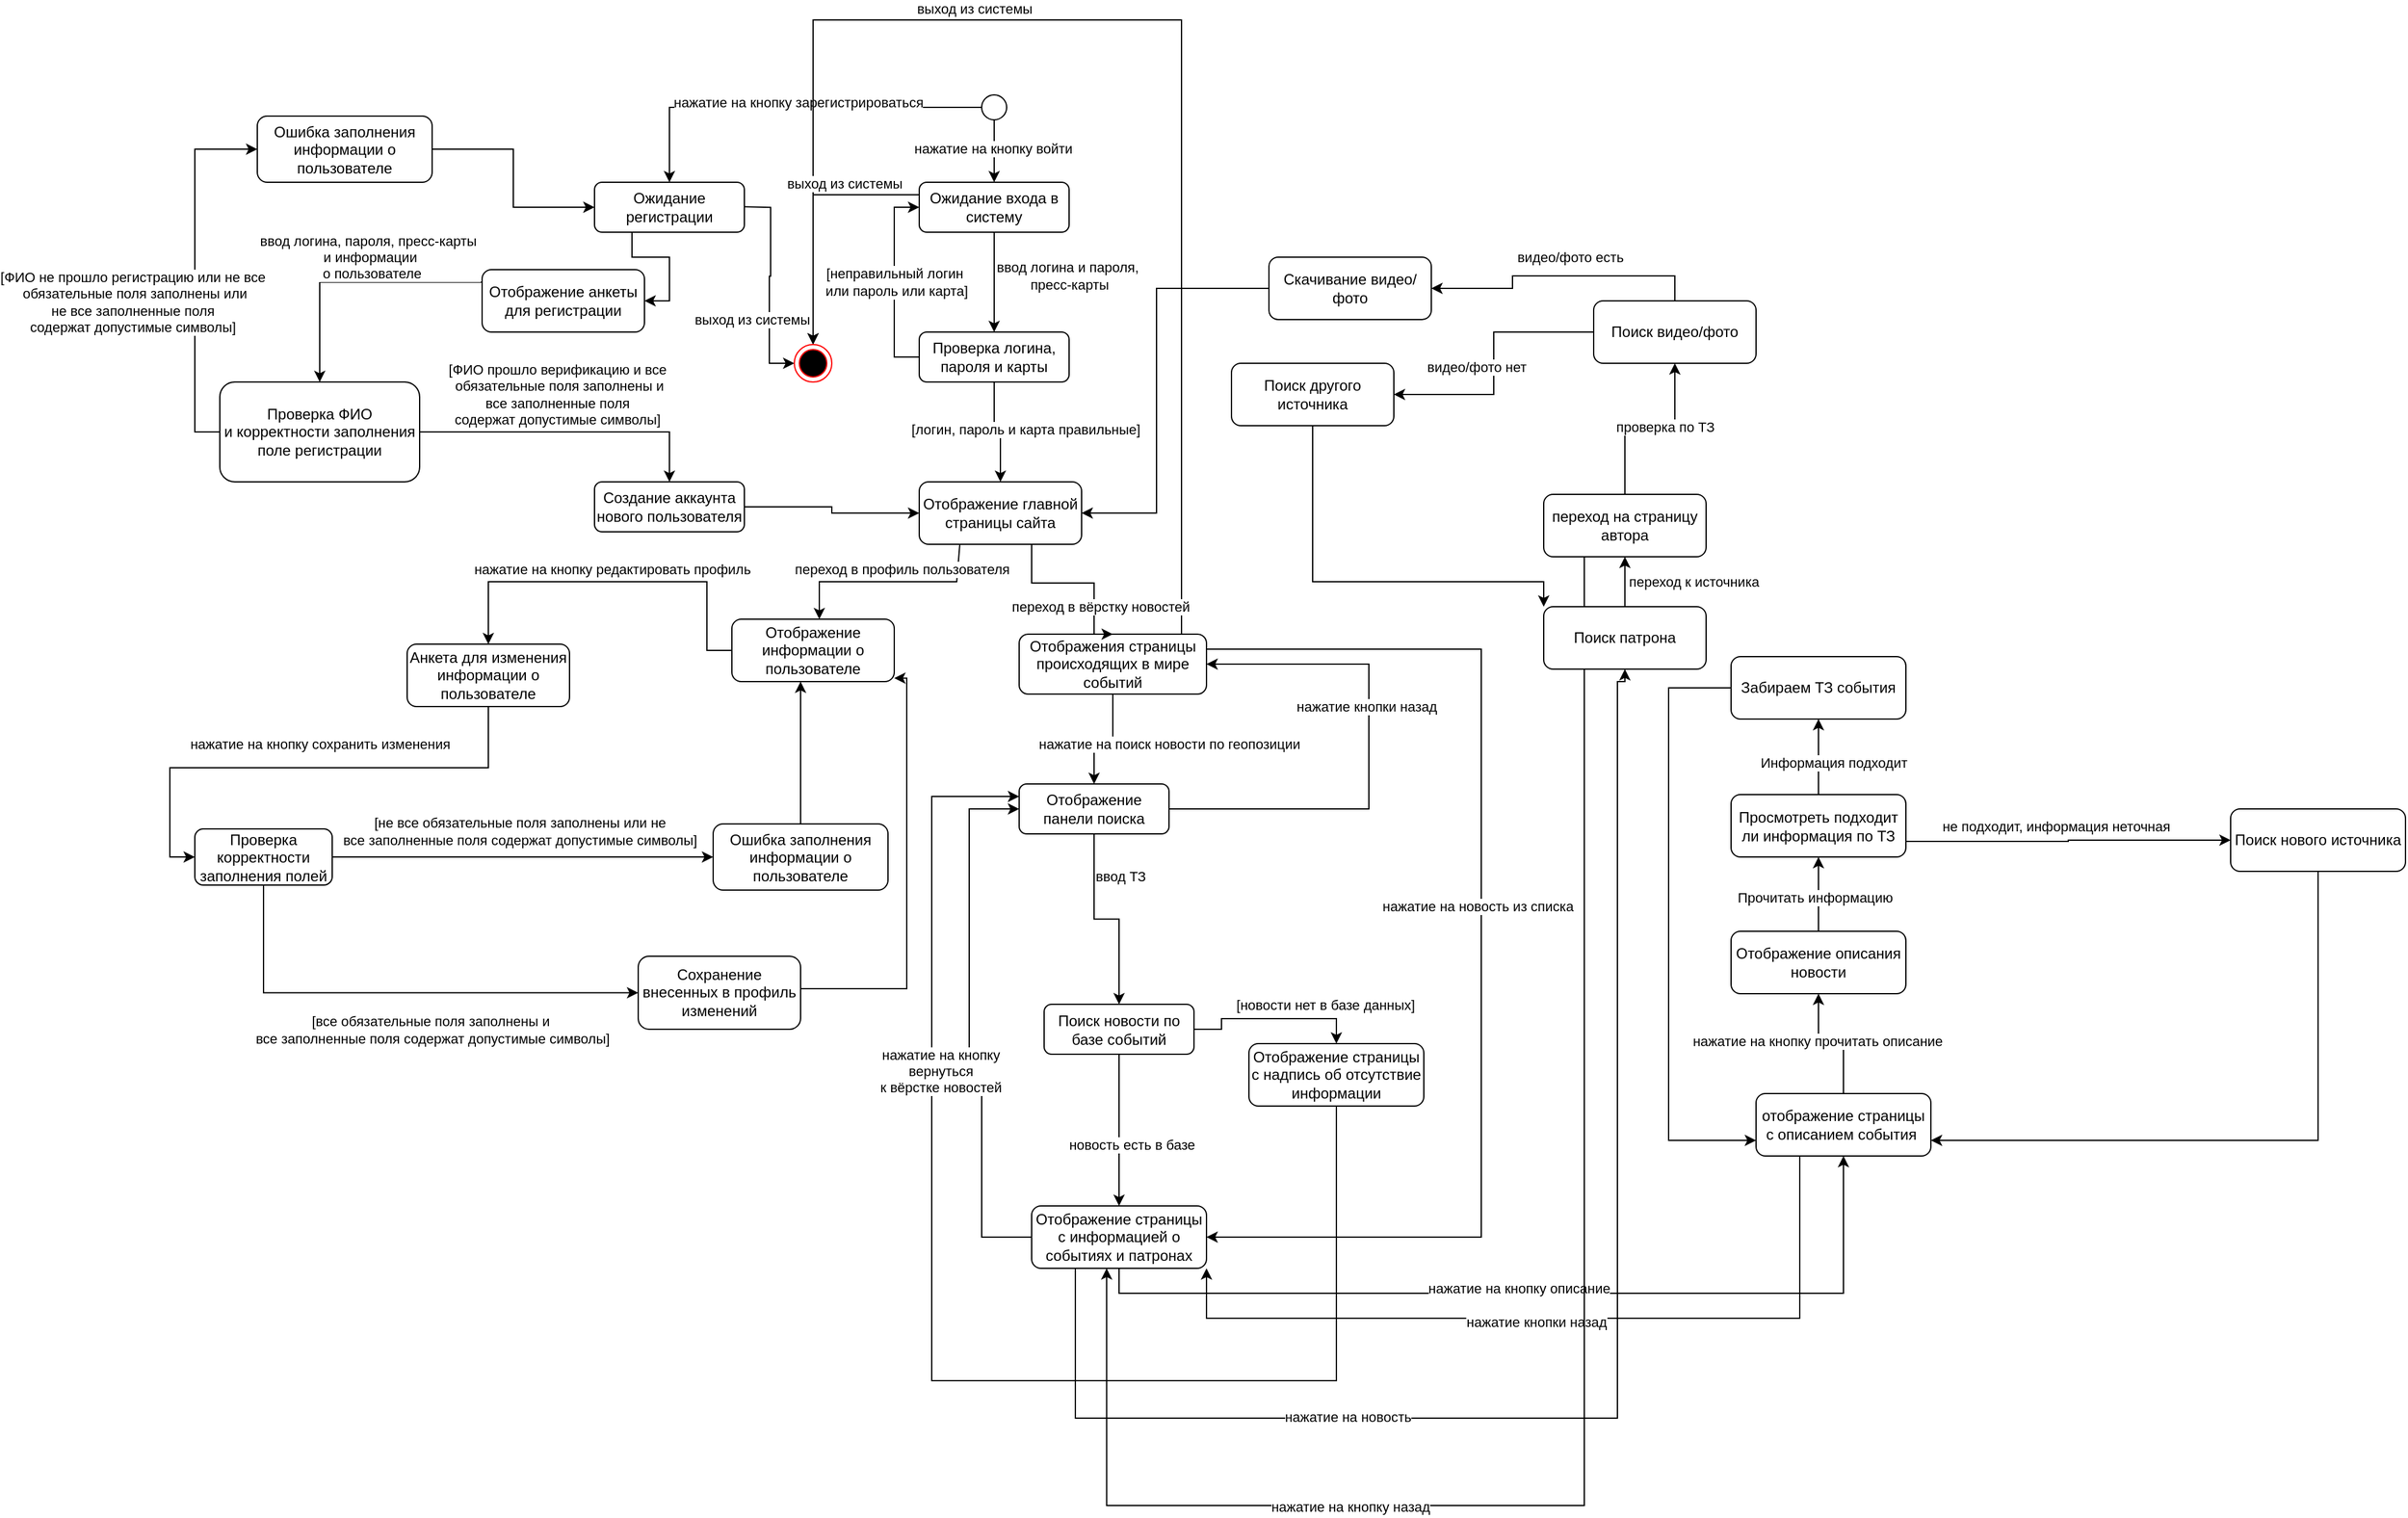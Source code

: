 <mxfile version="25.0.3">
  <diagram name="Страница — 1" id="CQMrf1lWNn9pbY3fDf8r">
    <mxGraphModel dx="3103" dy="2434" grid="1" gridSize="10" guides="1" tooltips="1" connect="1" arrows="1" fold="1" page="1" pageScale="1" pageWidth="827" pageHeight="1169" math="0" shadow="0">
      <root>
        <mxCell id="0" />
        <mxCell id="1" parent="0" />
        <mxCell id="x12aQ69rx99nIMiCHYCn-129" style="edgeStyle=orthogonalEdgeStyle;rounded=0;orthogonalLoop=1;jettySize=auto;html=1;exitX=0.5;exitY=1;exitDx=0;exitDy=0;" parent="1" source="x12aQ69rx99nIMiCHYCn-76" target="x12aQ69rx99nIMiCHYCn-128" edge="1">
          <mxGeometry relative="1" as="geometry" />
        </mxCell>
        <mxCell id="x12aQ69rx99nIMiCHYCn-54" style="edgeStyle=orthogonalEdgeStyle;rounded=0;orthogonalLoop=1;jettySize=auto;html=1;entryX=0.5;entryY=0;entryDx=0;entryDy=0;" parent="1" source="x12aQ69rx99nIMiCHYCn-57" target="x12aQ69rx99nIMiCHYCn-65" edge="1">
          <mxGeometry relative="1" as="geometry" />
        </mxCell>
        <mxCell id="x12aQ69rx99nIMiCHYCn-55" value="ввод логина и пароля,&amp;nbsp;&lt;div&gt;пресс-карты&lt;/div&gt;" style="edgeLabel;html=1;align=center;verticalAlign=middle;resizable=0;points=[];" parent="x12aQ69rx99nIMiCHYCn-54" vertex="1" connectable="0">
          <mxGeometry x="-0.12" y="1" relative="1" as="geometry">
            <mxPoint x="59" as="offset" />
          </mxGeometry>
        </mxCell>
        <mxCell id="x12aQ69rx99nIMiCHYCn-56" style="edgeStyle=orthogonalEdgeStyle;rounded=0;orthogonalLoop=1;jettySize=auto;html=1;entryX=0.5;entryY=0;entryDx=0;entryDy=0;exitX=0;exitY=0.25;exitDx=0;exitDy=0;" parent="1" source="x12aQ69rx99nIMiCHYCn-57" target="x12aQ69rx99nIMiCHYCn-98" edge="1">
          <mxGeometry relative="1" as="geometry" />
        </mxCell>
        <mxCell id="x12aQ69rx99nIMiCHYCn-57" value="Ожидание входа в систему" style="rounded=1;whiteSpace=wrap;html=1;" parent="1" vertex="1">
          <mxGeometry x="440" y="80" width="120" height="40" as="geometry" />
        </mxCell>
        <mxCell id="x12aQ69rx99nIMiCHYCn-58" style="edgeStyle=orthogonalEdgeStyle;rounded=0;orthogonalLoop=1;jettySize=auto;html=1;entryX=0.5;entryY=0;entryDx=0;entryDy=0;" parent="1" source="x12aQ69rx99nIMiCHYCn-60" target="x12aQ69rx99nIMiCHYCn-57" edge="1">
          <mxGeometry relative="1" as="geometry" />
        </mxCell>
        <mxCell id="x12aQ69rx99nIMiCHYCn-150" value="нажатие на кнопку войти" style="edgeLabel;html=1;align=center;verticalAlign=middle;resizable=0;points=[];" parent="x12aQ69rx99nIMiCHYCn-58" vertex="1" connectable="0">
          <mxGeometry x="-0.072" y="-1" relative="1" as="geometry">
            <mxPoint as="offset" />
          </mxGeometry>
        </mxCell>
        <mxCell id="x12aQ69rx99nIMiCHYCn-59" style="edgeStyle=orthogonalEdgeStyle;rounded=0;orthogonalLoop=1;jettySize=auto;html=1;entryX=0.5;entryY=0;entryDx=0;entryDy=0;" parent="1" source="x12aQ69rx99nIMiCHYCn-60" target="x12aQ69rx99nIMiCHYCn-87" edge="1">
          <mxGeometry relative="1" as="geometry" />
        </mxCell>
        <mxCell id="x12aQ69rx99nIMiCHYCn-149" value="нажатие на кнопку зарегистрироваться" style="edgeLabel;html=1;align=center;verticalAlign=middle;resizable=0;points=[];" parent="x12aQ69rx99nIMiCHYCn-59" vertex="1" connectable="0">
          <mxGeometry x="-0.052" y="-4" relative="1" as="geometry">
            <mxPoint as="offset" />
          </mxGeometry>
        </mxCell>
        <mxCell id="x12aQ69rx99nIMiCHYCn-60" value="" style="ellipse;whiteSpace=wrap;html=1;aspect=fixed;" parent="1" vertex="1">
          <mxGeometry x="490" y="10" width="20" height="20" as="geometry" />
        </mxCell>
        <mxCell id="x12aQ69rx99nIMiCHYCn-61" style="edgeStyle=orthogonalEdgeStyle;rounded=0;orthogonalLoop=1;jettySize=auto;html=1;entryX=0;entryY=0.5;entryDx=0;entryDy=0;exitX=0;exitY=0.5;exitDx=0;exitDy=0;" parent="1" source="x12aQ69rx99nIMiCHYCn-65" target="x12aQ69rx99nIMiCHYCn-57" edge="1">
          <mxGeometry relative="1" as="geometry">
            <mxPoint x="430" y="200" as="sourcePoint" />
            <mxPoint x="370" y="130" as="targetPoint" />
          </mxGeometry>
        </mxCell>
        <mxCell id="x12aQ69rx99nIMiCHYCn-62" value="[неправильный логин&lt;div&gt;&amp;nbsp;или пароль или карта&lt;span style=&quot;background-color: rgb(251, 251, 251); text-wrap: wrap;&quot;&gt;]&lt;/span&gt;&lt;/div&gt;" style="edgeLabel;html=1;align=center;verticalAlign=middle;resizable=0;points=[];" parent="x12aQ69rx99nIMiCHYCn-61" vertex="1" connectable="0">
          <mxGeometry x="0.077" y="4" relative="1" as="geometry">
            <mxPoint x="4" y="6" as="offset" />
          </mxGeometry>
        </mxCell>
        <mxCell id="x12aQ69rx99nIMiCHYCn-63" style="edgeStyle=orthogonalEdgeStyle;rounded=0;orthogonalLoop=1;jettySize=auto;html=1;entryX=0.5;entryY=0;entryDx=0;entryDy=0;" parent="1" source="x12aQ69rx99nIMiCHYCn-65" target="x12aQ69rx99nIMiCHYCn-101" edge="1">
          <mxGeometry relative="1" as="geometry">
            <mxPoint x="500" y="310" as="targetPoint" />
          </mxGeometry>
        </mxCell>
        <mxCell id="x12aQ69rx99nIMiCHYCn-64" value="[логин, пароль и карта правильные&lt;span style=&quot;background-color: rgb(251, 251, 251); text-wrap: wrap;&quot;&gt;]&lt;/span&gt;" style="edgeLabel;html=1;align=center;verticalAlign=middle;resizable=0;points=[];" parent="x12aQ69rx99nIMiCHYCn-63" vertex="1" connectable="0">
          <mxGeometry x="0.15" y="-1" relative="1" as="geometry">
            <mxPoint x="21" y="-6" as="offset" />
          </mxGeometry>
        </mxCell>
        <mxCell id="x12aQ69rx99nIMiCHYCn-65" value="Проверка логина, пароля и карты" style="rounded=1;whiteSpace=wrap;html=1;" parent="1" vertex="1">
          <mxGeometry x="440" y="200" width="120" height="40" as="geometry" />
        </mxCell>
        <mxCell id="x12aQ69rx99nIMiCHYCn-67" style="edgeStyle=orthogonalEdgeStyle;rounded=0;orthogonalLoop=1;jettySize=auto;html=1;exitX=0.5;exitY=1;exitDx=0;exitDy=0;entryX=0.5;entryY=0;entryDx=0;entryDy=0;" parent="1" source="x12aQ69rx99nIMiCHYCn-69" target="x12aQ69rx99nIMiCHYCn-72" edge="1">
          <mxGeometry relative="1" as="geometry" />
        </mxCell>
        <mxCell id="x12aQ69rx99nIMiCHYCn-68" value="нажатие на поиск новости по геопозиции" style="edgeLabel;html=1;align=center;verticalAlign=middle;resizable=0;points=[];" parent="x12aQ69rx99nIMiCHYCn-67" vertex="1" connectable="0">
          <mxGeometry x="-0.05" y="-1" relative="1" as="geometry">
            <mxPoint x="50" y="5" as="offset" />
          </mxGeometry>
        </mxCell>
        <mxCell id="x12aQ69rx99nIMiCHYCn-151" style="edgeStyle=orthogonalEdgeStyle;rounded=0;orthogonalLoop=1;jettySize=auto;html=1;exitX=1;exitY=0.25;exitDx=0;exitDy=0;entryX=1;entryY=0.5;entryDx=0;entryDy=0;" parent="1" source="x12aQ69rx99nIMiCHYCn-69" target="x12aQ69rx99nIMiCHYCn-128" edge="1">
          <mxGeometry relative="1" as="geometry">
            <Array as="points">
              <mxPoint x="890" y="454" />
              <mxPoint x="890" y="925" />
            </Array>
          </mxGeometry>
        </mxCell>
        <mxCell id="x12aQ69rx99nIMiCHYCn-152" value="нажатие на новость из списка" style="edgeLabel;html=1;align=center;verticalAlign=middle;resizable=0;points=[];" parent="x12aQ69rx99nIMiCHYCn-151" vertex="1" connectable="0">
          <mxGeometry x="-0.065" y="-3" relative="1" as="geometry">
            <mxPoint as="offset" />
          </mxGeometry>
        </mxCell>
        <mxCell id="paC2yLpB5WYUFo3zE5o6-17" style="edgeStyle=orthogonalEdgeStyle;rounded=0;orthogonalLoop=1;jettySize=auto;html=1;" parent="1" target="x12aQ69rx99nIMiCHYCn-98" edge="1">
          <mxGeometry relative="1" as="geometry">
            <mxPoint x="660" y="450" as="sourcePoint" />
            <mxPoint x="355" y="243" as="targetPoint" />
            <Array as="points">
              <mxPoint x="650" y="450" />
              <mxPoint x="650" y="-50" />
              <mxPoint x="355" y="-50" />
            </Array>
          </mxGeometry>
        </mxCell>
        <mxCell id="x12aQ69rx99nIMiCHYCn-69" value="Отображения страницы происходящих в мире событий" style="rounded=1;whiteSpace=wrap;html=1;" parent="1" vertex="1">
          <mxGeometry x="520" y="442" width="150" height="48" as="geometry" />
        </mxCell>
        <mxCell id="x12aQ69rx99nIMiCHYCn-70" style="edgeStyle=orthogonalEdgeStyle;rounded=0;orthogonalLoop=1;jettySize=auto;html=1;entryX=0.5;entryY=0;entryDx=0;entryDy=0;" parent="1" source="x12aQ69rx99nIMiCHYCn-72" target="x12aQ69rx99nIMiCHYCn-76" edge="1">
          <mxGeometry relative="1" as="geometry" />
        </mxCell>
        <mxCell id="x12aQ69rx99nIMiCHYCn-71" value="новость есть в базе" style="edgeLabel;html=1;align=center;verticalAlign=middle;resizable=0;points=[];" parent="x12aQ69rx99nIMiCHYCn-70" vertex="1" connectable="0">
          <mxGeometry x="-0.033" y="-2" relative="1" as="geometry">
            <mxPoint x="22" y="178" as="offset" />
          </mxGeometry>
        </mxCell>
        <mxCell id="x12aQ69rx99nIMiCHYCn-147" style="edgeStyle=orthogonalEdgeStyle;rounded=0;orthogonalLoop=1;jettySize=auto;html=1;exitX=1;exitY=0.5;exitDx=0;exitDy=0;entryX=1;entryY=0.5;entryDx=0;entryDy=0;" parent="1" source="x12aQ69rx99nIMiCHYCn-72" target="x12aQ69rx99nIMiCHYCn-69" edge="1">
          <mxGeometry relative="1" as="geometry">
            <Array as="points">
              <mxPoint x="800" y="582" />
              <mxPoint x="800" y="466" />
            </Array>
          </mxGeometry>
        </mxCell>
        <mxCell id="x12aQ69rx99nIMiCHYCn-148" value="нажатие кнопки назад" style="edgeLabel;html=1;align=center;verticalAlign=middle;resizable=0;points=[];" parent="x12aQ69rx99nIMiCHYCn-147" vertex="1" connectable="0">
          <mxGeometry x="0.069" y="2" relative="1" as="geometry">
            <mxPoint y="-25" as="offset" />
          </mxGeometry>
        </mxCell>
        <mxCell id="x12aQ69rx99nIMiCHYCn-72" value="Отображение панели поиска" style="rounded=1;whiteSpace=wrap;html=1;" parent="1" vertex="1">
          <mxGeometry x="520" y="562" width="120" height="40" as="geometry" />
        </mxCell>
        <mxCell id="x12aQ69rx99nIMiCHYCn-131" style="edgeStyle=orthogonalEdgeStyle;rounded=0;orthogonalLoop=1;jettySize=auto;html=1;exitX=1;exitY=0.5;exitDx=0;exitDy=0;entryX=0.5;entryY=0;entryDx=0;entryDy=0;" parent="1" source="x12aQ69rx99nIMiCHYCn-76" target="x12aQ69rx99nIMiCHYCn-130" edge="1">
          <mxGeometry relative="1" as="geometry" />
        </mxCell>
        <mxCell id="x12aQ69rx99nIMiCHYCn-76" value="Поиск новости по базе событий" style="rounded=1;whiteSpace=wrap;html=1;" parent="1" vertex="1">
          <mxGeometry x="540" y="738.5" width="120" height="40" as="geometry" />
        </mxCell>
        <mxCell id="x12aQ69rx99nIMiCHYCn-85" style="edgeStyle=orthogonalEdgeStyle;rounded=0;orthogonalLoop=1;jettySize=auto;html=1;entryX=0.5;entryY=0;entryDx=0;entryDy=0;exitX=0;exitY=0.5;exitDx=0;exitDy=0;" parent="1" source="x12aQ69rx99nIMiCHYCn-138" target="x12aQ69rx99nIMiCHYCn-92" edge="1">
          <mxGeometry relative="1" as="geometry">
            <Array as="points">
              <mxPoint x="90" y="160" />
              <mxPoint x="-40" y="160" />
            </Array>
          </mxGeometry>
        </mxCell>
        <mxCell id="x12aQ69rx99nIMiCHYCn-86" value="ввод логина, пароля, пресс-карты&amp;nbsp;&lt;div&gt;и информации&lt;/div&gt;&lt;div&gt;&amp;nbsp;о пользователе&lt;/div&gt;" style="edgeLabel;html=1;align=center;verticalAlign=middle;resizable=0;points=[];" parent="x12aQ69rx99nIMiCHYCn-85" vertex="1" connectable="0">
          <mxGeometry x="-0.113" y="4" relative="1" as="geometry">
            <mxPoint x="-5" y="-24" as="offset" />
          </mxGeometry>
        </mxCell>
        <mxCell id="x12aQ69rx99nIMiCHYCn-139" style="edgeStyle=orthogonalEdgeStyle;rounded=0;orthogonalLoop=1;jettySize=auto;html=1;exitX=0.25;exitY=1;exitDx=0;exitDy=0;entryX=1;entryY=0.5;entryDx=0;entryDy=0;" parent="1" source="x12aQ69rx99nIMiCHYCn-87" target="x12aQ69rx99nIMiCHYCn-138" edge="1">
          <mxGeometry relative="1" as="geometry" />
        </mxCell>
        <mxCell id="x12aQ69rx99nIMiCHYCn-87" value="Ожидание регистрации" style="rounded=1;whiteSpace=wrap;html=1;" parent="1" vertex="1">
          <mxGeometry x="180" y="80" width="120" height="40" as="geometry" />
        </mxCell>
        <mxCell id="x12aQ69rx99nIMiCHYCn-88" style="edgeStyle=orthogonalEdgeStyle;rounded=0;orthogonalLoop=1;jettySize=auto;html=1;entryX=0.5;entryY=0;entryDx=0;entryDy=0;" parent="1" source="x12aQ69rx99nIMiCHYCn-92" target="x12aQ69rx99nIMiCHYCn-94" edge="1">
          <mxGeometry relative="1" as="geometry" />
        </mxCell>
        <mxCell id="x12aQ69rx99nIMiCHYCn-89" value="&lt;span style=&quot;color: rgba(0, 0, 0, 0); font-family: monospace; font-size: 0px; text-align: start; background-color: rgb(251, 251, 251);&quot;&gt;%3CmxGraphModel%3E%3Croot%3E%3CmxCell%20id%3D%220%22%2F%3E%3CmxCell%20id%3D%221%22%20parent%3D%220%22%2F%3E%3CmxCell%20id%3D%222%22%20value%3D%22%5B%D0%BB%D0%BE%D0%B3%D0%B8%D0%BD%20%D1%83%D0%B6%D0%B5%20%D0%B7%D0%B0%D0%BD%D1%8F%D1%82%20%D0%B8%D0%BB%D0%B8%20%D0%BD%D0%B5%20%D0%B2%D1%81%D0%B5%26lt%3Bdiv%26gt%3B%26amp%3Bnbsp%3B%D0%BE%D0%B1%D1%8F%D0%B7%D0%B0%D1%82%D0%B5%D0%BB%D1%8C%D0%BD%D1%8B%D0%B5%20%D0%BF%D0%BE%D0%BB%D1%8F%20%D0%B7%D0%B0%D0%BF%D0%BE%D0%BB%D0%BD%D0%B5%D0%BD%D1%8B%20%D0%B8%D0%BB%D0%B8%26lt%3B%2Fdiv%26gt%3B%26lt%3Bdiv%26gt%3B%26amp%3Bnbsp%3B%D0%BD%D0%B5%20%D0%B2%D1%81%D0%B5%20%D0%B7%D0%B0%D0%BF%D0%BE%D0%BB%D0%BD%D0%B5%D0%BD%D0%BD%D1%8B%D0%B5%20%D0%BF%D0%BE%D0%BB%D1%8F%26amp%3Bnbsp%3B%26lt%3B%2Fdiv%26gt%3B%26lt%3Bdiv%26gt%3B%D1%81%D0%BE%D0%B4%D0%B5%D1%80%D0%B6%D0%B0%D1%82%20%D0%B4%D0%BE%D0%BF%D1%83%D1%81%D1%82%D0%B8%D0%BC%D1%8B%D0%B5%20%D1%81%D0%B8%D0%BC%D0%B2%D0%BE%D0%BB%D1%8B%5D%26lt%3B%2Fdiv%26gt%3B%22%20style%3D%22edgeLabel%3Bhtml%3D1%3Balign%3Dcenter%3BverticalAlign%3Dmiddle%3Bresizable%3D0%3Bpoints%3D%5B%5D%3B%22%20vertex%3D%221%22%20connectable%3D%220%22%20parent%3D%221%22%3E%3CmxGeometry%20x%3D%22-190%22%20y%3D%22175.4%22%20as%3D%22geometry%22%2F%3E%3C%2FmxCell%3E%3C%2Froot%3E%3C%2FmxGraphModel%3E&lt;/span&gt;" style="edgeLabel;html=1;align=center;verticalAlign=middle;resizable=0;points=[];" parent="x12aQ69rx99nIMiCHYCn-88" vertex="1" connectable="0">
          <mxGeometry x="-0.092" y="-2" relative="1" as="geometry">
            <mxPoint x="-28" y="3" as="offset" />
          </mxGeometry>
        </mxCell>
        <mxCell id="x12aQ69rx99nIMiCHYCn-142" style="edgeStyle=orthogonalEdgeStyle;rounded=0;orthogonalLoop=1;jettySize=auto;html=1;exitX=0;exitY=0.5;exitDx=0;exitDy=0;entryX=0;entryY=0.5;entryDx=0;entryDy=0;" parent="1" source="x12aQ69rx99nIMiCHYCn-92" target="x12aQ69rx99nIMiCHYCn-140" edge="1">
          <mxGeometry relative="1" as="geometry" />
        </mxCell>
        <mxCell id="x12aQ69rx99nIMiCHYCn-143" value="[ФИО не прошло регистрацию или не все&lt;div&gt;&amp;nbsp;обязательные поля заполнены или&lt;/div&gt;&lt;div&gt;&amp;nbsp;не все заполненные поля&amp;nbsp;&lt;/div&gt;&lt;div&gt;содержат допустимые символы]&lt;/div&gt;" style="edgeLabel;html=1;align=center;verticalAlign=middle;resizable=0;points=[];" parent="x12aQ69rx99nIMiCHYCn-142" vertex="1" connectable="0">
          <mxGeometry x="0.067" y="-3" relative="1" as="geometry">
            <mxPoint x="-53" y="34" as="offset" />
          </mxGeometry>
        </mxCell>
        <mxCell id="x12aQ69rx99nIMiCHYCn-92" value="Проверка ФИО&lt;div&gt;и корректности заполнения поле регистрации&lt;/div&gt;" style="rounded=1;whiteSpace=wrap;html=1;" parent="1" vertex="1">
          <mxGeometry x="-120" y="240" width="160" height="80" as="geometry" />
        </mxCell>
        <mxCell id="x12aQ69rx99nIMiCHYCn-93" style="edgeStyle=orthogonalEdgeStyle;rounded=0;orthogonalLoop=1;jettySize=auto;html=1;entryX=0;entryY=0.5;entryDx=0;entryDy=0;" parent="1" source="x12aQ69rx99nIMiCHYCn-94" target="x12aQ69rx99nIMiCHYCn-101" edge="1">
          <mxGeometry relative="1" as="geometry" />
        </mxCell>
        <mxCell id="x12aQ69rx99nIMiCHYCn-94" value="Создание аккаунта нового пользователя" style="rounded=1;whiteSpace=wrap;html=1;" parent="1" vertex="1">
          <mxGeometry x="180" y="320" width="120" height="40" as="geometry" />
        </mxCell>
        <mxCell id="x12aQ69rx99nIMiCHYCn-97" style="edgeStyle=orthogonalEdgeStyle;rounded=0;orthogonalLoop=1;jettySize=auto;html=1;entryX=0;entryY=0.5;entryDx=0;entryDy=0;" parent="1" target="x12aQ69rx99nIMiCHYCn-98" edge="1">
          <mxGeometry relative="1" as="geometry">
            <mxPoint x="300" y="99.58" as="sourcePoint" />
            <mxPoint x="360" y="100" as="targetPoint" />
          </mxGeometry>
        </mxCell>
        <mxCell id="x12aQ69rx99nIMiCHYCn-98" value="" style="ellipse;html=1;shape=endState;fillColor=#000000;strokeColor=#ff0000;" parent="1" vertex="1">
          <mxGeometry x="340" y="210" width="30" height="30" as="geometry" />
        </mxCell>
        <mxCell id="x12aQ69rx99nIMiCHYCn-99" style="edgeStyle=orthogonalEdgeStyle;rounded=0;orthogonalLoop=1;jettySize=auto;html=1;entryX=0.5;entryY=0;entryDx=0;entryDy=0;" parent="1" source="x12aQ69rx99nIMiCHYCn-101" target="x12aQ69rx99nIMiCHYCn-69" edge="1">
          <mxGeometry relative="1" as="geometry">
            <Array as="points">
              <mxPoint x="530" y="401" />
              <mxPoint x="580" y="401" />
            </Array>
          </mxGeometry>
        </mxCell>
        <mxCell id="x12aQ69rx99nIMiCHYCn-100" value="переход в вёрстку новостей" style="edgeLabel;html=1;align=center;verticalAlign=middle;resizable=0;points=[];" parent="x12aQ69rx99nIMiCHYCn-99" vertex="1" connectable="0">
          <mxGeometry x="-0.296" y="-1" relative="1" as="geometry">
            <mxPoint x="38" y="18" as="offset" />
          </mxGeometry>
        </mxCell>
        <mxCell id="x12aQ69rx99nIMiCHYCn-101" value="Отображение главной страницы сайта" style="rounded=1;whiteSpace=wrap;html=1;" parent="1" vertex="1">
          <mxGeometry x="440" y="320" width="130" height="50" as="geometry" />
        </mxCell>
        <mxCell id="x12aQ69rx99nIMiCHYCn-104" value="Отображение информации о пользователе" style="rounded=1;whiteSpace=wrap;html=1;" parent="1" vertex="1">
          <mxGeometry x="290" y="430" width="130" height="50" as="geometry" />
        </mxCell>
        <mxCell id="x12aQ69rx99nIMiCHYCn-105" value="" style="endArrow=classic;html=1;rounded=0;exitX=0.25;exitY=1;exitDx=0;exitDy=0;" parent="1" source="x12aQ69rx99nIMiCHYCn-101" edge="1">
          <mxGeometry width="50" height="50" relative="1" as="geometry">
            <mxPoint x="540" y="410" as="sourcePoint" />
            <mxPoint x="360" y="430" as="targetPoint" />
            <Array as="points">
              <mxPoint x="470" y="400" />
              <mxPoint x="360" y="400" />
            </Array>
          </mxGeometry>
        </mxCell>
        <mxCell id="x12aQ69rx99nIMiCHYCn-106" value="переход в профиль пользователя" style="edgeLabel;html=1;align=center;verticalAlign=middle;resizable=0;points=[];" parent="x12aQ69rx99nIMiCHYCn-105" vertex="1" connectable="0">
          <mxGeometry x="0.179" y="-1" relative="1" as="geometry">
            <mxPoint x="26" y="-9" as="offset" />
          </mxGeometry>
        </mxCell>
        <mxCell id="x12aQ69rx99nIMiCHYCn-108" value="выход из системы" style="edgeLabel;html=1;align=center;verticalAlign=middle;resizable=0;points=[];" parent="1" vertex="1" connectable="0">
          <mxGeometry x="380" y="80.996" as="geometry" />
        </mxCell>
        <mxCell id="x12aQ69rx99nIMiCHYCn-109" value="выход из системы" style="edgeLabel;html=1;align=center;verticalAlign=middle;resizable=0;points=[];" parent="1" vertex="1" connectable="0">
          <mxGeometry x="306" y="189.996" as="geometry" />
        </mxCell>
        <mxCell id="x12aQ69rx99nIMiCHYCn-118" style="edgeStyle=orthogonalEdgeStyle;rounded=0;orthogonalLoop=1;jettySize=auto;html=1;exitX=0.5;exitY=1;exitDx=0;exitDy=0;entryX=0;entryY=0.5;entryDx=0;entryDy=0;" parent="1" source="x12aQ69rx99nIMiCHYCn-110" target="x12aQ69rx99nIMiCHYCn-114" edge="1">
          <mxGeometry relative="1" as="geometry" />
        </mxCell>
        <mxCell id="x12aQ69rx99nIMiCHYCn-110" value="Анкета для изменения информации о пользователе" style="rounded=1;whiteSpace=wrap;html=1;" parent="1" vertex="1">
          <mxGeometry x="30" y="450" width="130" height="50" as="geometry" />
        </mxCell>
        <mxCell id="x12aQ69rx99nIMiCHYCn-111" value="" style="endArrow=classic;html=1;rounded=0;exitX=0;exitY=0.5;exitDx=0;exitDy=0;entryX=0.5;entryY=0;entryDx=0;entryDy=0;" parent="1" source="x12aQ69rx99nIMiCHYCn-104" target="x12aQ69rx99nIMiCHYCn-110" edge="1">
          <mxGeometry width="50" height="50" relative="1" as="geometry">
            <mxPoint x="300" y="370" as="sourcePoint" />
            <mxPoint x="187" y="430" as="targetPoint" />
            <Array as="points">
              <mxPoint x="270" y="455" />
              <mxPoint x="270" y="400" />
              <mxPoint x="95" y="400" />
            </Array>
          </mxGeometry>
        </mxCell>
        <mxCell id="x12aQ69rx99nIMiCHYCn-112" value="нажатие на кнопку редактировать профиль" style="edgeLabel;html=1;align=center;verticalAlign=middle;resizable=0;points=[];" parent="x12aQ69rx99nIMiCHYCn-111" vertex="1" connectable="0">
          <mxGeometry x="0.179" y="-1" relative="1" as="geometry">
            <mxPoint x="26" y="-9" as="offset" />
          </mxGeometry>
        </mxCell>
        <mxCell id="x12aQ69rx99nIMiCHYCn-119" style="edgeStyle=orthogonalEdgeStyle;rounded=0;orthogonalLoop=1;jettySize=auto;html=1;exitX=0.5;exitY=1;exitDx=0;exitDy=0;entryX=0;entryY=0.5;entryDx=0;entryDy=0;" parent="1" source="x12aQ69rx99nIMiCHYCn-114" target="x12aQ69rx99nIMiCHYCn-117" edge="1">
          <mxGeometry relative="1" as="geometry" />
        </mxCell>
        <mxCell id="x12aQ69rx99nIMiCHYCn-122" style="edgeStyle=orthogonalEdgeStyle;rounded=0;orthogonalLoop=1;jettySize=auto;html=1;exitX=1;exitY=0.5;exitDx=0;exitDy=0;entryX=0;entryY=0.5;entryDx=0;entryDy=0;" parent="1" source="x12aQ69rx99nIMiCHYCn-114" target="x12aQ69rx99nIMiCHYCn-120" edge="1">
          <mxGeometry relative="1" as="geometry" />
        </mxCell>
        <mxCell id="x12aQ69rx99nIMiCHYCn-114" value="Проверка корректности заполнения полей" style="rounded=1;whiteSpace=wrap;html=1;" parent="1" vertex="1">
          <mxGeometry x="-140" y="598" width="110" height="45" as="geometry" />
        </mxCell>
        <mxCell id="x12aQ69rx99nIMiCHYCn-115" value="[все обязательные поля заполнены и&amp;nbsp;&lt;div&gt;все заполненные поля содержат допустимые символы&lt;span style=&quot;background-color: rgb(251, 251, 251); text-wrap: wrap;&quot;&gt;]&lt;/span&gt;&lt;/div&gt;" style="edgeLabel;html=1;align=center;verticalAlign=middle;resizable=0;points=[];" parent="1" vertex="1" connectable="0">
          <mxGeometry x="50" y="758.5" as="geometry" />
        </mxCell>
        <mxCell id="x12aQ69rx99nIMiCHYCn-125" style="edgeStyle=orthogonalEdgeStyle;rounded=0;orthogonalLoop=1;jettySize=auto;html=1;exitX=1;exitY=0.5;exitDx=0;exitDy=0;entryX=0.75;entryY=1;entryDx=0;entryDy=0;" parent="1" source="x12aQ69rx99nIMiCHYCn-117" edge="1">
          <mxGeometry relative="1" as="geometry">
            <mxPoint x="377.5" y="726.48" as="sourcePoint" />
            <mxPoint x="420" y="477.23" as="targetPoint" />
            <Array as="points">
              <mxPoint x="345" y="726" />
              <mxPoint x="430" y="726" />
              <mxPoint x="430" y="477" />
            </Array>
          </mxGeometry>
        </mxCell>
        <mxCell id="x12aQ69rx99nIMiCHYCn-117" value="Сохранение внесенных в профиль изменений" style="rounded=1;whiteSpace=wrap;html=1;" parent="1" vertex="1">
          <mxGeometry x="215" y="700" width="130" height="58.5" as="geometry" />
        </mxCell>
        <mxCell id="x12aQ69rx99nIMiCHYCn-124" style="edgeStyle=orthogonalEdgeStyle;rounded=0;orthogonalLoop=1;jettySize=auto;html=1;exitX=0.5;exitY=0;exitDx=0;exitDy=0;" parent="1" source="x12aQ69rx99nIMiCHYCn-120" target="x12aQ69rx99nIMiCHYCn-104" edge="1">
          <mxGeometry relative="1" as="geometry">
            <Array as="points">
              <mxPoint x="345" y="510" />
              <mxPoint x="345" y="510" />
            </Array>
          </mxGeometry>
        </mxCell>
        <mxCell id="x12aQ69rx99nIMiCHYCn-120" value="Ошибка заполнения информации о пользователе" style="rounded=1;whiteSpace=wrap;html=1;" parent="1" vertex="1">
          <mxGeometry x="275" y="594" width="140" height="53" as="geometry" />
        </mxCell>
        <mxCell id="x12aQ69rx99nIMiCHYCn-123" value="[не все обязательные поля заполнены или не&lt;div&gt;все заполненные поля содержат допустимые символы&lt;span style=&quot;background-color: rgb(251, 251, 251); text-wrap: wrap;&quot;&gt;]&lt;/span&gt;&lt;/div&gt;" style="edgeLabel;html=1;align=center;verticalAlign=middle;resizable=0;points=[];" parent="1" vertex="1" connectable="0">
          <mxGeometry x="120" y="602" as="geometry">
            <mxPoint y="-2" as="offset" />
          </mxGeometry>
        </mxCell>
        <mxCell id="x12aQ69rx99nIMiCHYCn-126" value="нажатие на кнопку сохранить изменения" style="edgeLabel;html=1;align=center;verticalAlign=middle;resizable=0;points=[];" parent="1" vertex="1" connectable="0">
          <mxGeometry x="-40.003" y="530" as="geometry" />
        </mxCell>
        <mxCell id="x12aQ69rx99nIMiCHYCn-127" value="ввод ТЗ" style="edgeLabel;html=1;align=center;verticalAlign=middle;resizable=0;points=[];" parent="1" vertex="1" connectable="0">
          <mxGeometry x="610.0" y="620.497" as="geometry">
            <mxPoint x="-9" y="15" as="offset" />
          </mxGeometry>
        </mxCell>
        <mxCell id="x12aQ69rx99nIMiCHYCn-133" style="edgeStyle=orthogonalEdgeStyle;rounded=0;orthogonalLoop=1;jettySize=auto;html=1;entryX=0;entryY=0.5;entryDx=0;entryDy=0;exitX=0;exitY=0.5;exitDx=0;exitDy=0;" parent="1" source="x12aQ69rx99nIMiCHYCn-128" target="x12aQ69rx99nIMiCHYCn-72" edge="1">
          <mxGeometry relative="1" as="geometry">
            <Array as="points">
              <mxPoint x="490" y="925" />
              <mxPoint x="490" y="800" />
              <mxPoint x="480" y="800" />
              <mxPoint x="480" y="582" />
            </Array>
          </mxGeometry>
        </mxCell>
        <mxCell id="x12aQ69rx99nIMiCHYCn-154" style="edgeStyle=orthogonalEdgeStyle;rounded=0;orthogonalLoop=1;jettySize=auto;html=1;exitX=0.5;exitY=1;exitDx=0;exitDy=0;" parent="1" source="x12aQ69rx99nIMiCHYCn-128" target="x12aQ69rx99nIMiCHYCn-153" edge="1">
          <mxGeometry relative="1" as="geometry" />
        </mxCell>
        <mxCell id="x12aQ69rx99nIMiCHYCn-155" value="нажатие на кнопку описание" style="edgeLabel;html=1;align=center;verticalAlign=middle;resizable=0;points=[];" parent="x12aQ69rx99nIMiCHYCn-154" vertex="1" connectable="0">
          <mxGeometry x="-0.042" y="4" relative="1" as="geometry">
            <mxPoint as="offset" />
          </mxGeometry>
        </mxCell>
        <mxCell id="x12aQ69rx99nIMiCHYCn-128" value="Отображение страницы с информацией о событиях и патронах" style="rounded=1;whiteSpace=wrap;html=1;" parent="1" vertex="1">
          <mxGeometry x="530" y="900" width="140" height="50" as="geometry" />
        </mxCell>
        <mxCell id="x12aQ69rx99nIMiCHYCn-135" style="edgeStyle=orthogonalEdgeStyle;rounded=0;orthogonalLoop=1;jettySize=auto;html=1;exitX=0.5;exitY=1;exitDx=0;exitDy=0;entryX=0;entryY=0.25;entryDx=0;entryDy=0;" parent="1" source="x12aQ69rx99nIMiCHYCn-130" target="x12aQ69rx99nIMiCHYCn-72" edge="1">
          <mxGeometry relative="1" as="geometry">
            <Array as="points">
              <mxPoint x="774" y="1040" />
              <mxPoint x="450" y="1040" />
              <mxPoint x="450" y="572" />
            </Array>
          </mxGeometry>
        </mxCell>
        <mxCell id="x12aQ69rx99nIMiCHYCn-130" value="Отображение страницы с надпись об отсутствие информации" style="rounded=1;whiteSpace=wrap;html=1;" parent="1" vertex="1">
          <mxGeometry x="704" y="770" width="140" height="50" as="geometry" />
        </mxCell>
        <mxCell id="x12aQ69rx99nIMiCHYCn-132" value="[новости нет в базе данных]" style="edgeLabel;html=1;align=center;verticalAlign=middle;resizable=0;points=[];" parent="1" vertex="1" connectable="0">
          <mxGeometry x="765" y="738.503" as="geometry" />
        </mxCell>
        <mxCell id="x12aQ69rx99nIMiCHYCn-134" value="нажатие на кнопку&lt;div&gt;&amp;nbsp;вернуться&amp;nbsp;&lt;div&gt;к вёрстке новостей&lt;/div&gt;&lt;/div&gt;" style="edgeLabel;html=1;align=center;verticalAlign=middle;resizable=0;points=[];" parent="1" vertex="1" connectable="0">
          <mxGeometry x="460.0" y="794.997" as="geometry">
            <mxPoint x="-3" y="-3" as="offset" />
          </mxGeometry>
        </mxCell>
        <mxCell id="x12aQ69rx99nIMiCHYCn-138" value="Отображение анкеты для регистрации" style="rounded=1;whiteSpace=wrap;html=1;" parent="1" vertex="1">
          <mxGeometry x="90" y="150" width="130" height="50" as="geometry" />
        </mxCell>
        <mxCell id="x12aQ69rx99nIMiCHYCn-144" style="edgeStyle=orthogonalEdgeStyle;rounded=0;orthogonalLoop=1;jettySize=auto;html=1;exitX=1;exitY=0.5;exitDx=0;exitDy=0;entryX=0;entryY=0.5;entryDx=0;entryDy=0;" parent="1" source="x12aQ69rx99nIMiCHYCn-140" target="x12aQ69rx99nIMiCHYCn-87" edge="1">
          <mxGeometry relative="1" as="geometry" />
        </mxCell>
        <mxCell id="x12aQ69rx99nIMiCHYCn-140" value="Ошибка заполнения информации о пользователе" style="rounded=1;whiteSpace=wrap;html=1;" parent="1" vertex="1">
          <mxGeometry x="-90" y="27" width="140" height="53" as="geometry" />
        </mxCell>
        <mxCell id="x12aQ69rx99nIMiCHYCn-145" value="[ФИО прошло верификацию и все&lt;div&gt;&amp;nbsp;обязательные поля заполнены и&lt;/div&gt;&lt;div&gt;&amp;nbsp;все заполненные поля&amp;nbsp;&lt;/div&gt;&lt;div&gt;содержат допустимые символы]&lt;/div&gt;" style="edgeLabel;html=1;align=center;verticalAlign=middle;resizable=0;points=[];" parent="1" vertex="1" connectable="0">
          <mxGeometry x="150" y="250.0" as="geometry" />
        </mxCell>
        <mxCell id="x12aQ69rx99nIMiCHYCn-157" style="edgeStyle=orthogonalEdgeStyle;rounded=0;orthogonalLoop=1;jettySize=auto;html=1;exitX=0.5;exitY=0;exitDx=0;exitDy=0;entryX=0.5;entryY=1;entryDx=0;entryDy=0;" parent="1" source="x12aQ69rx99nIMiCHYCn-153" target="x12aQ69rx99nIMiCHYCn-156" edge="1">
          <mxGeometry relative="1" as="geometry" />
        </mxCell>
        <mxCell id="x12aQ69rx99nIMiCHYCn-158" value="нажатие на кнопку прочитать описание" style="edgeLabel;html=1;align=center;verticalAlign=middle;resizable=0;points=[];" parent="x12aQ69rx99nIMiCHYCn-157" vertex="1" connectable="0">
          <mxGeometry x="0.239" y="1" relative="1" as="geometry">
            <mxPoint as="offset" />
          </mxGeometry>
        </mxCell>
        <mxCell id="x12aQ69rx99nIMiCHYCn-170" style="edgeStyle=orthogonalEdgeStyle;rounded=0;orthogonalLoop=1;jettySize=auto;html=1;exitX=0.25;exitY=1;exitDx=0;exitDy=0;entryX=1;entryY=1;entryDx=0;entryDy=0;" parent="1" source="x12aQ69rx99nIMiCHYCn-153" target="x12aQ69rx99nIMiCHYCn-128" edge="1">
          <mxGeometry relative="1" as="geometry">
            <Array as="points">
              <mxPoint x="1145" y="990" />
              <mxPoint x="670" y="990" />
            </Array>
          </mxGeometry>
        </mxCell>
        <mxCell id="x12aQ69rx99nIMiCHYCn-172" value="нажатие кнопки назад" style="edgeLabel;html=1;align=center;verticalAlign=middle;resizable=0;points=[];" parent="x12aQ69rx99nIMiCHYCn-170" vertex="1" connectable="0">
          <mxGeometry x="0.057" y="3" relative="1" as="geometry">
            <mxPoint as="offset" />
          </mxGeometry>
        </mxCell>
        <mxCell id="x12aQ69rx99nIMiCHYCn-153" value="отображение страницы с описанием события&amp;nbsp;" style="rounded=1;whiteSpace=wrap;html=1;" parent="1" vertex="1">
          <mxGeometry x="1110" y="810" width="140" height="50" as="geometry" />
        </mxCell>
        <mxCell id="x12aQ69rx99nIMiCHYCn-160" style="edgeStyle=orthogonalEdgeStyle;rounded=0;orthogonalLoop=1;jettySize=auto;html=1;exitX=0.5;exitY=0;exitDx=0;exitDy=0;entryX=0.5;entryY=1;entryDx=0;entryDy=0;" parent="1" source="x12aQ69rx99nIMiCHYCn-156" target="x12aQ69rx99nIMiCHYCn-159" edge="1">
          <mxGeometry relative="1" as="geometry" />
        </mxCell>
        <mxCell id="x12aQ69rx99nIMiCHYCn-161" value="Прочитать информацию" style="edgeLabel;html=1;align=center;verticalAlign=middle;resizable=0;points=[];" parent="x12aQ69rx99nIMiCHYCn-160" vertex="1" connectable="0">
          <mxGeometry x="-0.088" y="3" relative="1" as="geometry">
            <mxPoint as="offset" />
          </mxGeometry>
        </mxCell>
        <mxCell id="x12aQ69rx99nIMiCHYCn-156" value="Отображение описания новости" style="rounded=1;whiteSpace=wrap;html=1;" parent="1" vertex="1">
          <mxGeometry x="1090" y="680" width="140" height="50" as="geometry" />
        </mxCell>
        <mxCell id="x12aQ69rx99nIMiCHYCn-164" style="edgeStyle=orthogonalEdgeStyle;rounded=0;orthogonalLoop=1;jettySize=auto;html=1;exitX=0.5;exitY=0;exitDx=0;exitDy=0;entryX=0.5;entryY=1;entryDx=0;entryDy=0;" parent="1" source="x12aQ69rx99nIMiCHYCn-159" target="x12aQ69rx99nIMiCHYCn-163" edge="1">
          <mxGeometry relative="1" as="geometry" />
        </mxCell>
        <mxCell id="x12aQ69rx99nIMiCHYCn-165" value="не подходит, информация неточная" style="edgeLabel;html=1;align=center;verticalAlign=middle;resizable=0;points=[];" parent="x12aQ69rx99nIMiCHYCn-164" vertex="1" connectable="0">
          <mxGeometry x="0.079" y="-2" relative="1" as="geometry">
            <mxPoint x="188" y="58" as="offset" />
          </mxGeometry>
        </mxCell>
        <mxCell id="x12aQ69rx99nIMiCHYCn-166" style="edgeStyle=orthogonalEdgeStyle;rounded=0;orthogonalLoop=1;jettySize=auto;html=1;exitX=1;exitY=0.75;exitDx=0;exitDy=0;entryX=0;entryY=0.5;entryDx=0;entryDy=0;" parent="1" source="x12aQ69rx99nIMiCHYCn-159" target="x12aQ69rx99nIMiCHYCn-162" edge="1">
          <mxGeometry relative="1" as="geometry" />
        </mxCell>
        <mxCell id="x12aQ69rx99nIMiCHYCn-159" value="Просмотреть подходит ли информация по ТЗ" style="rounded=1;whiteSpace=wrap;html=1;" parent="1" vertex="1">
          <mxGeometry x="1090" y="570.5" width="140" height="50" as="geometry" />
        </mxCell>
        <mxCell id="x12aQ69rx99nIMiCHYCn-169" style="edgeStyle=orthogonalEdgeStyle;rounded=0;orthogonalLoop=1;jettySize=auto;html=1;exitX=0.5;exitY=1;exitDx=0;exitDy=0;entryX=1;entryY=0.75;entryDx=0;entryDy=0;" parent="1" source="x12aQ69rx99nIMiCHYCn-162" target="x12aQ69rx99nIMiCHYCn-153" edge="1">
          <mxGeometry relative="1" as="geometry" />
        </mxCell>
        <mxCell id="x12aQ69rx99nIMiCHYCn-162" value="Поиск нового источника" style="rounded=1;whiteSpace=wrap;html=1;" parent="1" vertex="1">
          <mxGeometry x="1490" y="582" width="140" height="50" as="geometry" />
        </mxCell>
        <mxCell id="x12aQ69rx99nIMiCHYCn-168" style="edgeStyle=orthogonalEdgeStyle;rounded=0;orthogonalLoop=1;jettySize=auto;html=1;exitX=0;exitY=0.5;exitDx=0;exitDy=0;entryX=0;entryY=0.75;entryDx=0;entryDy=0;" parent="1" source="x12aQ69rx99nIMiCHYCn-163" target="x12aQ69rx99nIMiCHYCn-153" edge="1">
          <mxGeometry relative="1" as="geometry">
            <Array as="points">
              <mxPoint x="1040" y="485" />
              <mxPoint x="1040" y="847" />
            </Array>
          </mxGeometry>
        </mxCell>
        <mxCell id="x12aQ69rx99nIMiCHYCn-163" value="Забираем ТЗ события" style="rounded=1;whiteSpace=wrap;html=1;" parent="1" vertex="1">
          <mxGeometry x="1090" y="460" width="140" height="50" as="geometry" />
        </mxCell>
        <mxCell id="x12aQ69rx99nIMiCHYCn-167" value="Информация подходит" style="edgeLabel;html=1;align=center;verticalAlign=middle;resizable=0;points=[];" parent="1" vertex="1" connectable="0">
          <mxGeometry x="1172" y="545.167" as="geometry" />
        </mxCell>
        <mxCell id="paC2yLpB5WYUFo3zE5o6-5" style="edgeStyle=orthogonalEdgeStyle;rounded=0;orthogonalLoop=1;jettySize=auto;html=1;exitX=0.5;exitY=0;exitDx=0;exitDy=0;" parent="1" source="paC2yLpB5WYUFo3zE5o6-1" target="paC2yLpB5WYUFo3zE5o6-4" edge="1">
          <mxGeometry relative="1" as="geometry" />
        </mxCell>
        <mxCell id="paC2yLpB5WYUFo3zE5o6-6" value="проверка по ТЗ" style="edgeLabel;html=1;align=center;verticalAlign=middle;resizable=0;points=[];" parent="paC2yLpB5WYUFo3zE5o6-5" vertex="1" connectable="0">
          <mxGeometry x="0.164" y="2" relative="1" as="geometry">
            <mxPoint as="offset" />
          </mxGeometry>
        </mxCell>
        <mxCell id="paC2yLpB5WYUFo3zE5o6-1" value="переход на страницу автора" style="rounded=1;whiteSpace=wrap;html=1;" parent="1" vertex="1">
          <mxGeometry x="940" y="330" width="130" height="50" as="geometry" />
        </mxCell>
        <mxCell id="paC2yLpB5WYUFo3zE5o6-2" style="edgeStyle=orthogonalEdgeStyle;rounded=0;orthogonalLoop=1;jettySize=auto;html=1;exitX=0.25;exitY=1;exitDx=0;exitDy=0;entryX=0.5;entryY=1;entryDx=0;entryDy=0;" parent="1" source="x12aQ69rx99nIMiCHYCn-128" target="qq7ViOAfxsuhpbeNom3h-1" edge="1">
          <mxGeometry relative="1" as="geometry">
            <Array as="points">
              <mxPoint x="565" y="1070" />
              <mxPoint x="999" y="1070" />
              <mxPoint x="999" y="480" />
              <mxPoint x="1005" y="480" />
            </Array>
          </mxGeometry>
        </mxCell>
        <mxCell id="paC2yLpB5WYUFo3zE5o6-3" value="нажатие на новость" style="edgeLabel;html=1;align=center;verticalAlign=middle;resizable=0;points=[];" parent="paC2yLpB5WYUFo3zE5o6-2" vertex="1" connectable="0">
          <mxGeometry x="-0.418" y="1" relative="1" as="geometry">
            <mxPoint as="offset" />
          </mxGeometry>
        </mxCell>
        <mxCell id="paC2yLpB5WYUFo3zE5o6-9" style="edgeStyle=orthogonalEdgeStyle;rounded=0;orthogonalLoop=1;jettySize=auto;html=1;exitX=0;exitY=0.5;exitDx=0;exitDy=0;entryX=1;entryY=0.5;entryDx=0;entryDy=0;" parent="1" source="paC2yLpB5WYUFo3zE5o6-4" target="paC2yLpB5WYUFo3zE5o6-7" edge="1">
          <mxGeometry relative="1" as="geometry" />
        </mxCell>
        <mxCell id="paC2yLpB5WYUFo3zE5o6-10" value="видео/фото есть" style="edgeLabel;html=1;align=center;verticalAlign=middle;resizable=0;points=[];" parent="paC2yLpB5WYUFo3zE5o6-9" vertex="1" connectable="0">
          <mxGeometry x="0.691" y="1" relative="1" as="geometry">
            <mxPoint x="108" y="-111" as="offset" />
          </mxGeometry>
        </mxCell>
        <mxCell id="paC2yLpB5WYUFo3zE5o6-13" style="edgeStyle=orthogonalEdgeStyle;rounded=0;orthogonalLoop=1;jettySize=auto;html=1;exitX=0.5;exitY=0;exitDx=0;exitDy=0;entryX=1;entryY=0.5;entryDx=0;entryDy=0;" parent="1" source="paC2yLpB5WYUFo3zE5o6-4" target="paC2yLpB5WYUFo3zE5o6-8" edge="1">
          <mxGeometry relative="1" as="geometry" />
        </mxCell>
        <mxCell id="paC2yLpB5WYUFo3zE5o6-4" value="Поиск видео/фото" style="rounded=1;whiteSpace=wrap;html=1;" parent="1" vertex="1">
          <mxGeometry x="980" y="175" width="130" height="50" as="geometry" />
        </mxCell>
        <mxCell id="paC2yLpB5WYUFo3zE5o6-12" style="edgeStyle=orthogonalEdgeStyle;rounded=0;orthogonalLoop=1;jettySize=auto;html=1;exitX=0.5;exitY=1;exitDx=0;exitDy=0;entryX=0;entryY=0;entryDx=0;entryDy=0;" parent="1" source="paC2yLpB5WYUFo3zE5o6-7" target="qq7ViOAfxsuhpbeNom3h-1" edge="1">
          <mxGeometry relative="1" as="geometry">
            <Array as="points">
              <mxPoint x="755" y="400" />
              <mxPoint x="940" y="400" />
            </Array>
          </mxGeometry>
        </mxCell>
        <mxCell id="paC2yLpB5WYUFo3zE5o6-7" value="Поиск другого источника" style="rounded=1;whiteSpace=wrap;html=1;" parent="1" vertex="1">
          <mxGeometry x="690" y="225" width="130" height="50" as="geometry" />
        </mxCell>
        <mxCell id="paC2yLpB5WYUFo3zE5o6-20" style="edgeStyle=orthogonalEdgeStyle;rounded=0;orthogonalLoop=1;jettySize=auto;html=1;exitX=0;exitY=0.5;exitDx=0;exitDy=0;entryX=1;entryY=0.5;entryDx=0;entryDy=0;" parent="1" source="paC2yLpB5WYUFo3zE5o6-8" target="x12aQ69rx99nIMiCHYCn-101" edge="1">
          <mxGeometry relative="1" as="geometry">
            <Array as="points">
              <mxPoint x="630" y="165" />
              <mxPoint x="630" y="345" />
            </Array>
          </mxGeometry>
        </mxCell>
        <mxCell id="paC2yLpB5WYUFo3zE5o6-8" value="Скачивание видео/фото" style="rounded=1;whiteSpace=wrap;html=1;" parent="1" vertex="1">
          <mxGeometry x="720" y="140" width="130" height="50" as="geometry" />
        </mxCell>
        <mxCell id="paC2yLpB5WYUFo3zE5o6-11" value="видео/фото нет" style="edgeLabel;html=1;align=center;verticalAlign=middle;resizable=0;points=[];" parent="1" vertex="1" connectable="0">
          <mxGeometry x="900" y="240" as="geometry">
            <mxPoint x="-14" y="-12" as="offset" />
          </mxGeometry>
        </mxCell>
        <mxCell id="paC2yLpB5WYUFo3zE5o6-14" style="edgeStyle=orthogonalEdgeStyle;rounded=0;orthogonalLoop=1;jettySize=auto;html=1;exitX=0.25;exitY=1;exitDx=0;exitDy=0;entryX=0.429;entryY=1;entryDx=0;entryDy=0;entryPerimeter=0;" parent="1" source="paC2yLpB5WYUFo3zE5o6-1" target="x12aQ69rx99nIMiCHYCn-128" edge="1">
          <mxGeometry relative="1" as="geometry">
            <Array as="points">
              <mxPoint x="973" y="1140" />
              <mxPoint x="590" y="1140" />
            </Array>
          </mxGeometry>
        </mxCell>
        <mxCell id="paC2yLpB5WYUFo3zE5o6-16" value="нажатие на кнопку назад" style="edgeLabel;html=1;align=center;verticalAlign=middle;resizable=0;points=[];" parent="paC2yLpB5WYUFo3zE5o6-14" vertex="1" connectable="0">
          <mxGeometry x="0.422" y="1" relative="1" as="geometry">
            <mxPoint as="offset" />
          </mxGeometry>
        </mxCell>
        <mxCell id="paC2yLpB5WYUFo3zE5o6-19" value="выход из системы" style="edgeLabel;html=1;align=center;verticalAlign=middle;resizable=0;points=[];" parent="1" vertex="1" connectable="0">
          <mxGeometry x="484" y="-59.004" as="geometry" />
        </mxCell>
        <mxCell id="qq7ViOAfxsuhpbeNom3h-2" value="" style="edgeStyle=orthogonalEdgeStyle;rounded=0;orthogonalLoop=1;jettySize=auto;html=1;" parent="1" source="qq7ViOAfxsuhpbeNom3h-1" target="paC2yLpB5WYUFo3zE5o6-1" edge="1">
          <mxGeometry relative="1" as="geometry" />
        </mxCell>
        <mxCell id="qq7ViOAfxsuhpbeNom3h-1" value="Поиск патрона" style="rounded=1;whiteSpace=wrap;html=1;" parent="1" vertex="1">
          <mxGeometry x="940" y="420" width="130" height="50" as="geometry" />
        </mxCell>
        <mxCell id="qq7ViOAfxsuhpbeNom3h-6" value="переход к источника" style="edgeLabel;html=1;align=center;verticalAlign=middle;resizable=0;points=[];" parent="1" vertex="1" connectable="0">
          <mxGeometry x="1060" y="400" as="geometry" />
        </mxCell>
      </root>
    </mxGraphModel>
  </diagram>
</mxfile>
